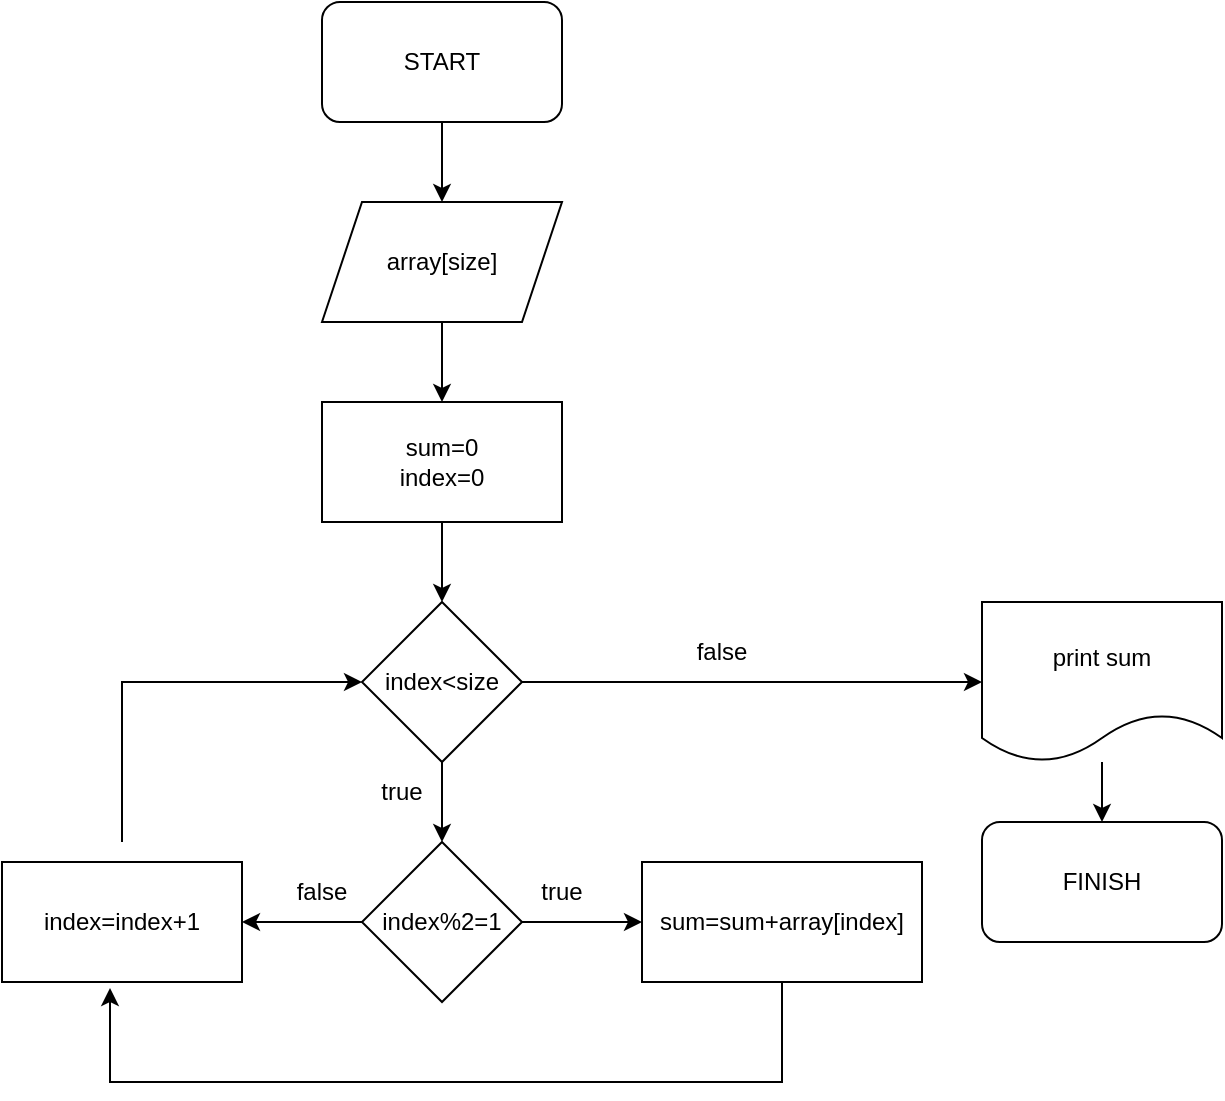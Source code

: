 <mxfile version="21.0.2" type="github">
  <diagram name="Страница 1" id="ZXxWVmoM-_RcAxKsygru">
    <mxGraphModel dx="880" dy="484" grid="1" gridSize="10" guides="1" tooltips="1" connect="1" arrows="1" fold="1" page="1" pageScale="1" pageWidth="827" pageHeight="1169" math="0" shadow="0">
      <root>
        <mxCell id="0" />
        <mxCell id="1" parent="0" />
        <mxCell id="9VpWsme2xIUJFyUyPwxU-4" value="" style="edgeStyle=orthogonalEdgeStyle;rounded=0;orthogonalLoop=1;jettySize=auto;html=1;" edge="1" parent="1" source="9VpWsme2xIUJFyUyPwxU-1" target="9VpWsme2xIUJFyUyPwxU-2">
          <mxGeometry relative="1" as="geometry" />
        </mxCell>
        <mxCell id="9VpWsme2xIUJFyUyPwxU-1" value="START" style="rounded=1;whiteSpace=wrap;html=1;" vertex="1" parent="1">
          <mxGeometry x="350" y="20" width="120" height="60" as="geometry" />
        </mxCell>
        <mxCell id="9VpWsme2xIUJFyUyPwxU-5" value="" style="edgeStyle=orthogonalEdgeStyle;rounded=0;orthogonalLoop=1;jettySize=auto;html=1;" edge="1" parent="1" source="9VpWsme2xIUJFyUyPwxU-2" target="9VpWsme2xIUJFyUyPwxU-3">
          <mxGeometry relative="1" as="geometry" />
        </mxCell>
        <mxCell id="9VpWsme2xIUJFyUyPwxU-2" value="array[size]" style="shape=parallelogram;perimeter=parallelogramPerimeter;whiteSpace=wrap;html=1;fixedSize=1;" vertex="1" parent="1">
          <mxGeometry x="350" y="120" width="120" height="60" as="geometry" />
        </mxCell>
        <mxCell id="9VpWsme2xIUJFyUyPwxU-8" value="" style="edgeStyle=orthogonalEdgeStyle;rounded=0;orthogonalLoop=1;jettySize=auto;html=1;" edge="1" parent="1" source="9VpWsme2xIUJFyUyPwxU-3" target="9VpWsme2xIUJFyUyPwxU-6">
          <mxGeometry relative="1" as="geometry" />
        </mxCell>
        <mxCell id="9VpWsme2xIUJFyUyPwxU-3" value="sum=0&lt;br&gt;index=0" style="rounded=0;whiteSpace=wrap;html=1;" vertex="1" parent="1">
          <mxGeometry x="350" y="220" width="120" height="60" as="geometry" />
        </mxCell>
        <mxCell id="9VpWsme2xIUJFyUyPwxU-9" value="" style="edgeStyle=orthogonalEdgeStyle;rounded=0;orthogonalLoop=1;jettySize=auto;html=1;" edge="1" parent="1" source="9VpWsme2xIUJFyUyPwxU-6" target="9VpWsme2xIUJFyUyPwxU-7">
          <mxGeometry relative="1" as="geometry" />
        </mxCell>
        <mxCell id="9VpWsme2xIUJFyUyPwxU-24" value="" style="edgeStyle=orthogonalEdgeStyle;rounded=0;orthogonalLoop=1;jettySize=auto;html=1;entryX=0;entryY=0.5;entryDx=0;entryDy=0;" edge="1" parent="1" source="9VpWsme2xIUJFyUyPwxU-6" target="9VpWsme2xIUJFyUyPwxU-23">
          <mxGeometry relative="1" as="geometry" />
        </mxCell>
        <mxCell id="9VpWsme2xIUJFyUyPwxU-6" value="index&amp;lt;size" style="rhombus;whiteSpace=wrap;html=1;" vertex="1" parent="1">
          <mxGeometry x="370" y="320" width="80" height="80" as="geometry" />
        </mxCell>
        <mxCell id="9VpWsme2xIUJFyUyPwxU-11" value="" style="edgeStyle=orthogonalEdgeStyle;rounded=0;orthogonalLoop=1;jettySize=auto;html=1;" edge="1" parent="1" source="9VpWsme2xIUJFyUyPwxU-7" target="9VpWsme2xIUJFyUyPwxU-10">
          <mxGeometry relative="1" as="geometry" />
        </mxCell>
        <mxCell id="9VpWsme2xIUJFyUyPwxU-13" value="" style="edgeStyle=orthogonalEdgeStyle;rounded=0;orthogonalLoop=1;jettySize=auto;html=1;" edge="1" parent="1" source="9VpWsme2xIUJFyUyPwxU-7" target="9VpWsme2xIUJFyUyPwxU-12">
          <mxGeometry relative="1" as="geometry" />
        </mxCell>
        <mxCell id="9VpWsme2xIUJFyUyPwxU-7" value="index%2=1" style="rhombus;whiteSpace=wrap;html=1;" vertex="1" parent="1">
          <mxGeometry x="370" y="440" width="80" height="80" as="geometry" />
        </mxCell>
        <mxCell id="9VpWsme2xIUJFyUyPwxU-22" value="" style="edgeStyle=orthogonalEdgeStyle;rounded=0;orthogonalLoop=1;jettySize=auto;html=1;entryX=0.45;entryY=1.05;entryDx=0;entryDy=0;entryPerimeter=0;" edge="1" parent="1" source="9VpWsme2xIUJFyUyPwxU-10" target="9VpWsme2xIUJFyUyPwxU-12">
          <mxGeometry relative="1" as="geometry">
            <mxPoint x="580" y="590" as="targetPoint" />
            <Array as="points">
              <mxPoint x="580" y="560" />
              <mxPoint x="244" y="560" />
            </Array>
          </mxGeometry>
        </mxCell>
        <mxCell id="9VpWsme2xIUJFyUyPwxU-10" value="sum=sum+array[index]" style="rounded=0;whiteSpace=wrap;html=1;" vertex="1" parent="1">
          <mxGeometry x="510" y="450" width="140" height="60" as="geometry" />
        </mxCell>
        <mxCell id="9VpWsme2xIUJFyUyPwxU-12" value="index=index+1" style="whiteSpace=wrap;html=1;" vertex="1" parent="1">
          <mxGeometry x="190" y="450" width="120" height="60" as="geometry" />
        </mxCell>
        <mxCell id="9VpWsme2xIUJFyUyPwxU-14" value="true" style="text;html=1;strokeColor=none;fillColor=none;align=center;verticalAlign=middle;whiteSpace=wrap;rounded=0;" vertex="1" parent="1">
          <mxGeometry x="440" y="450" width="60" height="30" as="geometry" />
        </mxCell>
        <mxCell id="9VpWsme2xIUJFyUyPwxU-15" value="false" style="text;html=1;strokeColor=none;fillColor=none;align=center;verticalAlign=middle;whiteSpace=wrap;rounded=0;" vertex="1" parent="1">
          <mxGeometry x="320" y="450" width="60" height="30" as="geometry" />
        </mxCell>
        <mxCell id="9VpWsme2xIUJFyUyPwxU-18" value="" style="endArrow=classic;html=1;rounded=0;entryX=0;entryY=0.5;entryDx=0;entryDy=0;" edge="1" parent="1" target="9VpWsme2xIUJFyUyPwxU-6">
          <mxGeometry width="50" height="50" relative="1" as="geometry">
            <mxPoint x="250" y="440" as="sourcePoint" />
            <mxPoint x="440" y="520" as="targetPoint" />
            <Array as="points">
              <mxPoint x="250" y="360" />
            </Array>
          </mxGeometry>
        </mxCell>
        <mxCell id="9VpWsme2xIUJFyUyPwxU-19" value="true" style="text;html=1;strokeColor=none;fillColor=none;align=center;verticalAlign=middle;whiteSpace=wrap;rounded=0;" vertex="1" parent="1">
          <mxGeometry x="360" y="400" width="60" height="30" as="geometry" />
        </mxCell>
        <mxCell id="9VpWsme2xIUJFyUyPwxU-20" value="false" style="text;html=1;strokeColor=none;fillColor=none;align=center;verticalAlign=middle;whiteSpace=wrap;rounded=0;" vertex="1" parent="1">
          <mxGeometry x="530" y="330" width="40" height="30" as="geometry" />
        </mxCell>
        <mxCell id="9VpWsme2xIUJFyUyPwxU-26" value="" style="edgeStyle=orthogonalEdgeStyle;rounded=0;orthogonalLoop=1;jettySize=auto;html=1;" edge="1" parent="1" source="9VpWsme2xIUJFyUyPwxU-23" target="9VpWsme2xIUJFyUyPwxU-25">
          <mxGeometry relative="1" as="geometry" />
        </mxCell>
        <mxCell id="9VpWsme2xIUJFyUyPwxU-23" value="print sum" style="shape=document;whiteSpace=wrap;html=1;boundedLbl=1;" vertex="1" parent="1">
          <mxGeometry x="680" y="320" width="120" height="80" as="geometry" />
        </mxCell>
        <mxCell id="9VpWsme2xIUJFyUyPwxU-25" value="FINISH" style="rounded=1;whiteSpace=wrap;html=1;" vertex="1" parent="1">
          <mxGeometry x="680" y="430" width="120" height="60" as="geometry" />
        </mxCell>
      </root>
    </mxGraphModel>
  </diagram>
</mxfile>
